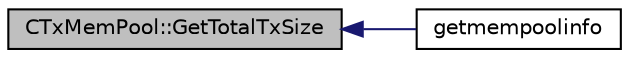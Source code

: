 digraph "CTxMemPool::GetTotalTxSize"
{
  edge [fontname="Helvetica",fontsize="10",labelfontname="Helvetica",labelfontsize="10"];
  node [fontname="Helvetica",fontsize="10",shape=record];
  rankdir="LR";
  Node212 [label="CTxMemPool::GetTotalTxSize",height=0.2,width=0.4,color="black", fillcolor="grey75", style="filled", fontcolor="black"];
  Node212 -> Node213 [dir="back",color="midnightblue",fontsize="10",style="solid",fontname="Helvetica"];
  Node213 [label="getmempoolinfo",height=0.2,width=0.4,color="black", fillcolor="white", style="filled",URL="$rpcblockchain_8cpp.html#a5afb04f7e8353afaf27cdceca514df52"];
}
